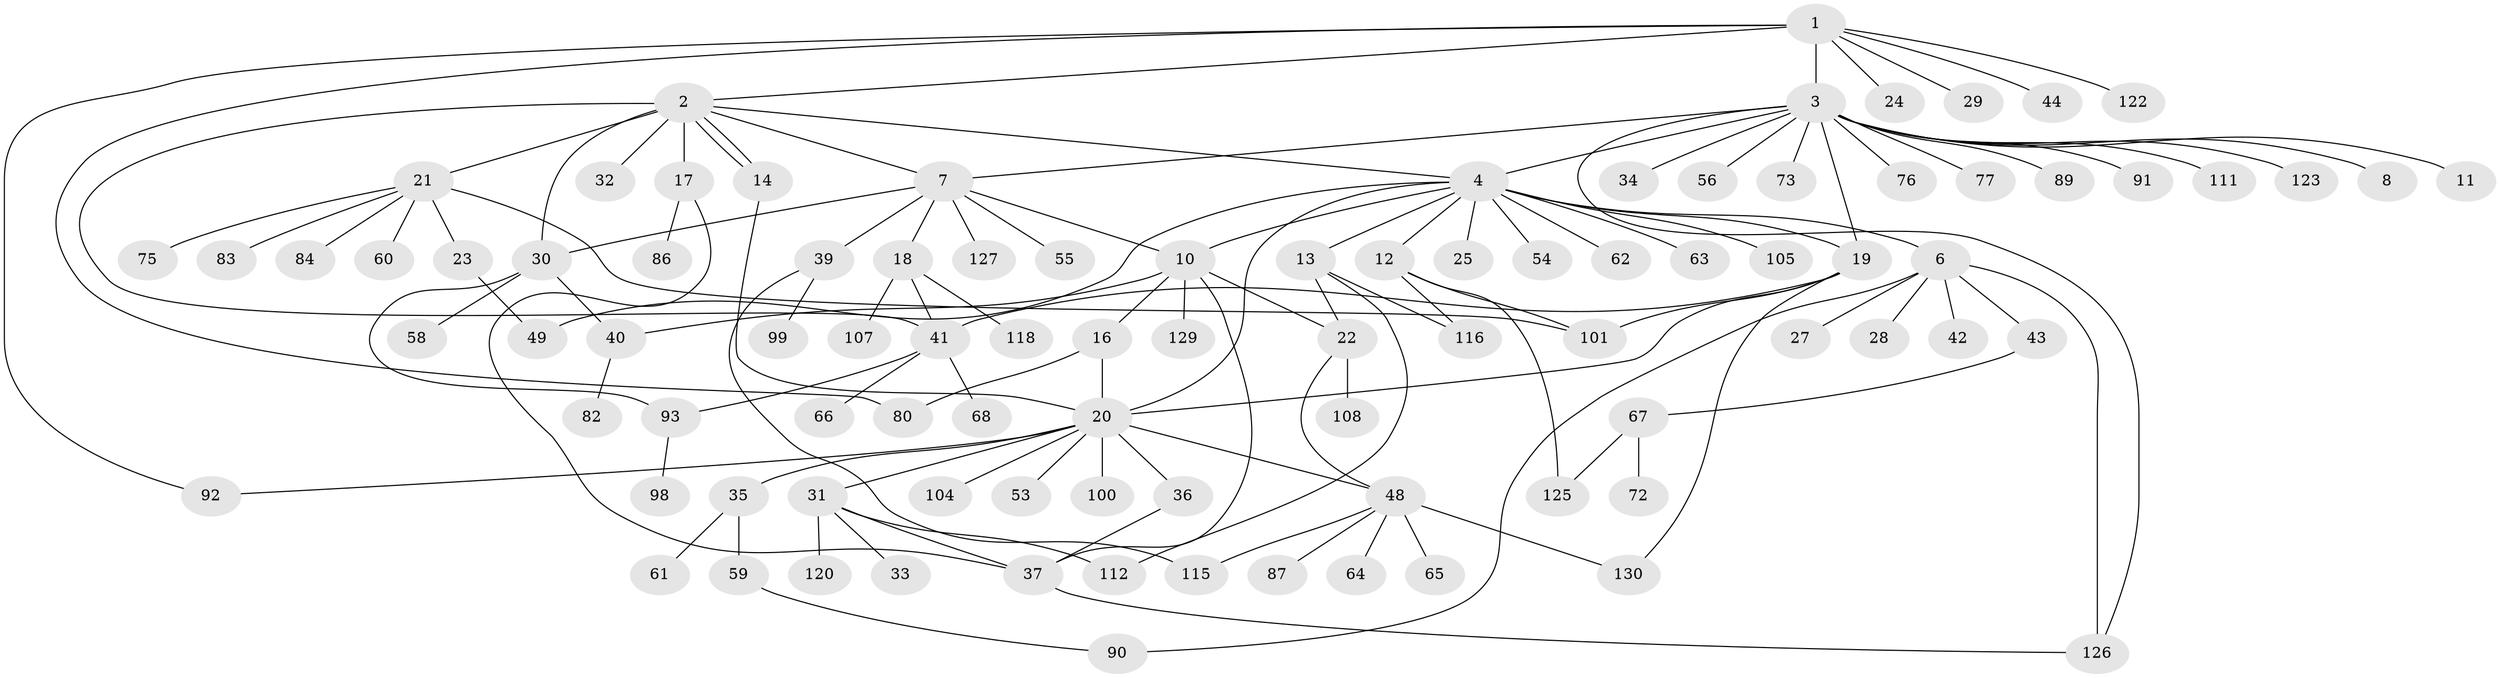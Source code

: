 // Generated by graph-tools (version 1.1) at 2025/23/03/03/25 07:23:52]
// undirected, 93 vertices, 123 edges
graph export_dot {
graph [start="1"]
  node [color=gray90,style=filled];
  1 [super="+15"];
  2 [super="+26"];
  3 [super="+5"];
  4 [super="+45"];
  6 [super="+78"];
  7 [super="+9"];
  8;
  10 [super="+96"];
  11;
  12 [super="+52"];
  13 [super="+109"];
  14;
  16 [super="+85"];
  17 [super="+47"];
  18 [super="+102"];
  19 [super="+69"];
  20 [super="+74"];
  21 [super="+46"];
  22 [super="+94"];
  23 [super="+114"];
  24;
  25;
  27;
  28;
  29;
  30 [super="+51"];
  31 [super="+106"];
  32;
  33;
  34;
  35 [super="+38"];
  36 [super="+113"];
  37 [super="+81"];
  39 [super="+50"];
  40 [super="+79"];
  41 [super="+71"];
  42;
  43;
  44;
  48 [super="+103"];
  49 [super="+57"];
  53 [super="+95"];
  54;
  55 [super="+110"];
  56;
  58;
  59 [super="+97"];
  60;
  61 [super="+88"];
  62;
  63;
  64 [super="+70"];
  65;
  66;
  67;
  68 [super="+117"];
  72;
  73;
  75;
  76;
  77;
  80;
  82;
  83;
  84;
  86;
  87;
  89;
  90;
  91;
  92;
  93;
  98;
  99 [super="+121"];
  100;
  101 [super="+119"];
  104;
  105;
  107;
  108;
  111;
  112 [super="+128"];
  115;
  116 [super="+124"];
  118;
  120;
  122;
  123;
  125;
  126;
  127;
  129;
  130;
  1 -- 2;
  1 -- 3 [weight=2];
  1 -- 24;
  1 -- 29;
  1 -- 44;
  1 -- 80;
  1 -- 92;
  1 -- 122;
  2 -- 4;
  2 -- 7;
  2 -- 14;
  2 -- 14;
  2 -- 17;
  2 -- 21;
  2 -- 30 [weight=2];
  2 -- 32;
  2 -- 41;
  3 -- 76;
  3 -- 89;
  3 -- 111;
  3 -- 123;
  3 -- 34;
  3 -- 4;
  3 -- 8;
  3 -- 73;
  3 -- 11;
  3 -- 77;
  3 -- 56;
  3 -- 91;
  3 -- 126;
  3 -- 19;
  3 -- 7;
  4 -- 6;
  4 -- 10;
  4 -- 12;
  4 -- 13;
  4 -- 19;
  4 -- 25;
  4 -- 54;
  4 -- 62;
  4 -- 63;
  4 -- 49;
  4 -- 20;
  4 -- 105;
  6 -- 27;
  6 -- 28;
  6 -- 42;
  6 -- 43;
  6 -- 126;
  6 -- 90;
  7 -- 39;
  7 -- 10;
  7 -- 18;
  7 -- 55;
  7 -- 30;
  7 -- 127;
  10 -- 16;
  10 -- 22;
  10 -- 37;
  10 -- 129;
  10 -- 40;
  12 -- 116;
  12 -- 101;
  12 -- 125;
  13 -- 22;
  13 -- 112;
  13 -- 116;
  14 -- 20;
  16 -- 20;
  16 -- 80;
  17 -- 37;
  17 -- 86;
  18 -- 41;
  18 -- 107;
  18 -- 118;
  19 -- 20 [weight=2];
  19 -- 101;
  19 -- 130;
  19 -- 41;
  20 -- 31;
  20 -- 35;
  20 -- 36;
  20 -- 48;
  20 -- 53;
  20 -- 92;
  20 -- 100;
  20 -- 104;
  21 -- 23 [weight=2];
  21 -- 83;
  21 -- 84;
  21 -- 75;
  21 -- 60;
  21 -- 101;
  22 -- 48;
  22 -- 108;
  23 -- 49;
  30 -- 40;
  30 -- 58;
  30 -- 93;
  31 -- 33;
  31 -- 112;
  31 -- 120;
  31 -- 37;
  35 -- 59;
  35 -- 61;
  36 -- 37;
  37 -- 126;
  39 -- 99;
  39 -- 115;
  40 -- 82;
  41 -- 66;
  41 -- 68;
  41 -- 93;
  43 -- 67;
  48 -- 64;
  48 -- 65;
  48 -- 87;
  48 -- 115;
  48 -- 130;
  59 -- 90;
  67 -- 72;
  67 -- 125;
  93 -- 98;
}
